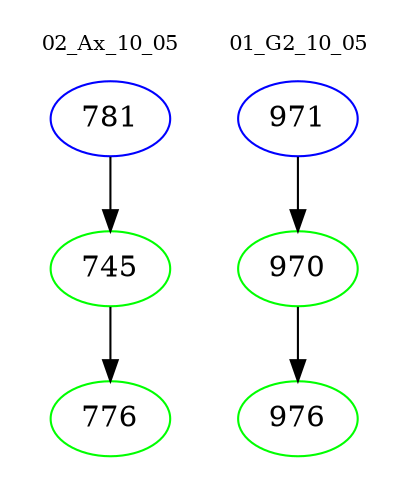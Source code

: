 digraph{
subgraph cluster_0 {
color = white
label = "02_Ax_10_05";
fontsize=10;
T0_781 [label="781", color="blue"]
T0_781 -> T0_745 [color="black"]
T0_745 [label="745", color="green"]
T0_745 -> T0_776 [color="black"]
T0_776 [label="776", color="green"]
}
subgraph cluster_1 {
color = white
label = "01_G2_10_05";
fontsize=10;
T1_971 [label="971", color="blue"]
T1_971 -> T1_970 [color="black"]
T1_970 [label="970", color="green"]
T1_970 -> T1_976 [color="black"]
T1_976 [label="976", color="green"]
}
}
